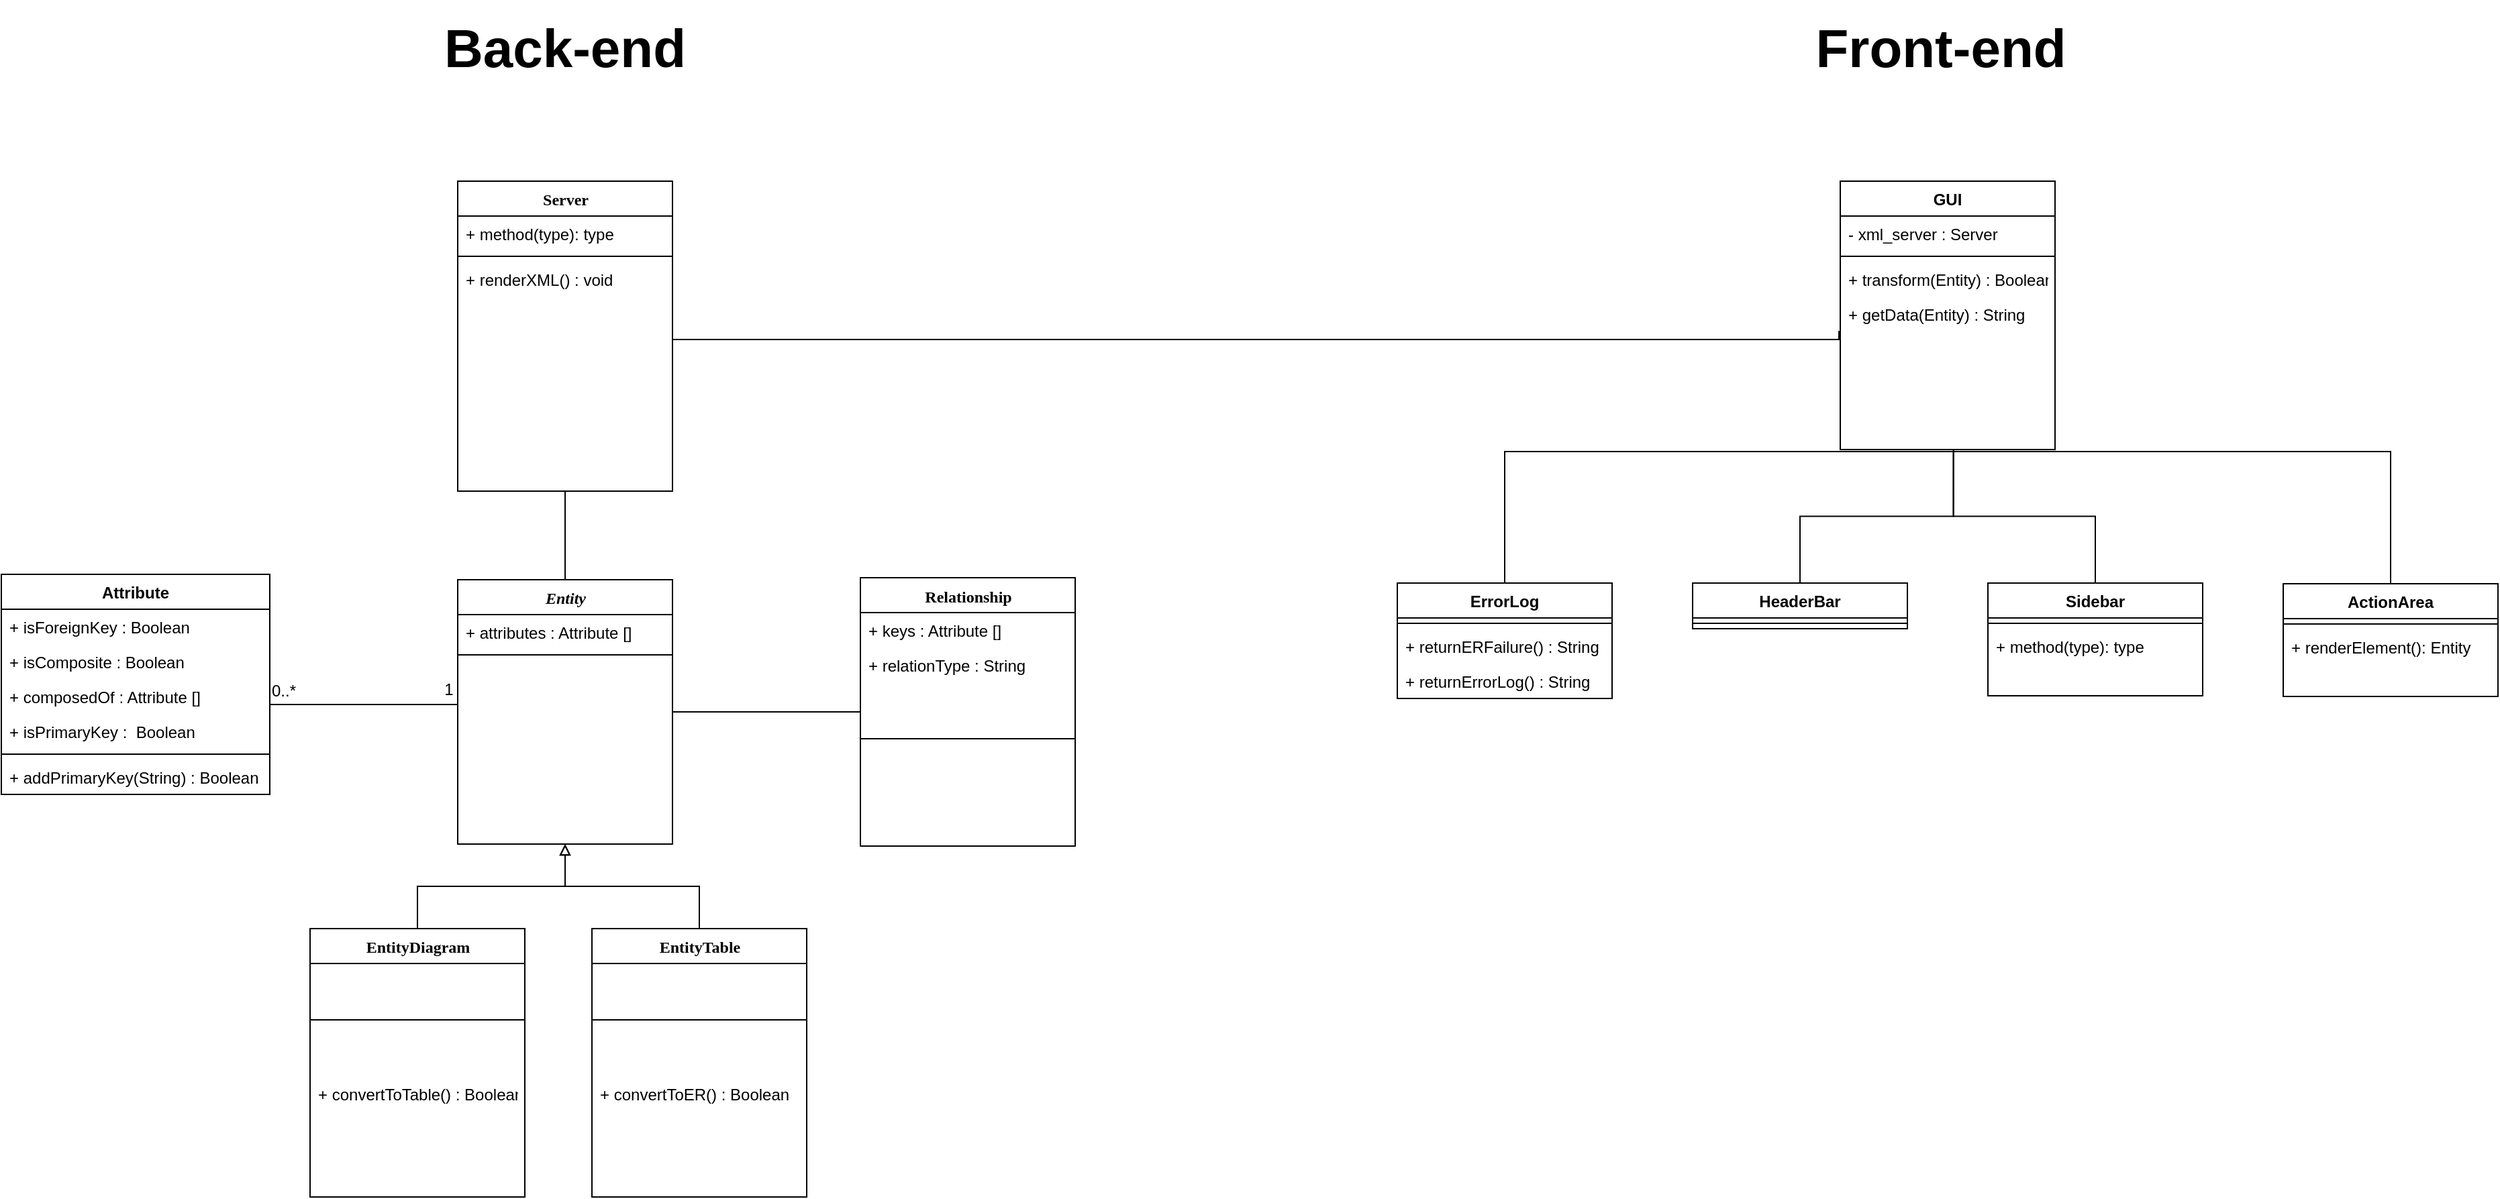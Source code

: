 <mxfile version="11.0.9" type="onedrive"><diagram name="Page-1" id="9f46799a-70d6-7492-0946-bef42562c5a5"><mxGraphModel dx="1018" dy="1516" grid="1" gridSize="10" guides="1" tooltips="1" connect="1" arrows="1" fold="1" page="1" pageScale="1" pageWidth="1100" pageHeight="850" background="#ffffff" math="0" shadow="0"><root><mxCell id="0"/><mxCell id="1" parent="0"/><mxCell id="dt0L9snkuRaRGIjira_k-44" style="edgeStyle=orthogonalEdgeStyle;rounded=0;orthogonalLoop=1;jettySize=auto;html=1;entryX=-0.006;entryY=0.225;entryDx=0;entryDy=0;entryPerimeter=0;endArrow=none;endFill=0;" parent="1" source="78961159f06e98e8-17" target="dt0L9snkuRaRGIjira_k-17" edge="1"><mxGeometry relative="1" as="geometry"><Array as="points"><mxPoint x="630" y="148"/><mxPoint x="630" y="148"/></Array></mxGeometry></mxCell><mxCell id="78961159f06e98e8-17" value="Server" style="swimlane;html=1;fontStyle=1;align=center;verticalAlign=top;childLayout=stackLayout;horizontal=1;startSize=26;horizontalStack=0;resizeParent=1;resizeLast=0;collapsible=1;marginBottom=0;swimlaneFillColor=#ffffff;rounded=0;shadow=0;comic=0;labelBackgroundColor=none;strokeColor=#000000;strokeWidth=1;fillColor=none;fontFamily=Verdana;fontSize=12;fontColor=#000000;" parent="1" vertex="1"><mxGeometry x="440" y="30" width="160" height="231" as="geometry"/></mxCell><mxCell id="78961159f06e98e8-27" value="+ method(type): type" style="text;html=1;strokeColor=none;fillColor=none;align=left;verticalAlign=top;spacingLeft=4;spacingRight=4;whiteSpace=wrap;overflow=hidden;rotatable=0;points=[[0,0.5],[1,0.5]];portConstraint=eastwest;" parent="78961159f06e98e8-17" vertex="1"><mxGeometry y="26" width="160" height="26" as="geometry"/></mxCell><mxCell id="78961159f06e98e8-19" value="" style="line;html=1;strokeWidth=1;fillColor=none;align=left;verticalAlign=middle;spacingTop=-1;spacingLeft=3;spacingRight=3;rotatable=0;labelPosition=right;points=[];portConstraint=eastwest;" parent="78961159f06e98e8-17" vertex="1"><mxGeometry y="52" width="160" height="8" as="geometry"/></mxCell><mxCell id="78961159f06e98e8-24" value="+ renderXML() : void" style="text;html=1;strokeColor=none;fillColor=none;align=left;verticalAlign=top;spacingLeft=4;spacingRight=4;whiteSpace=wrap;overflow=hidden;rotatable=0;points=[[0,0.5],[1,0.5]];portConstraint=eastwest;" parent="78961159f06e98e8-17" vertex="1"><mxGeometry y="60" width="160" height="26" as="geometry"/></mxCell><mxCell id="dt0L9snkuRaRGIjira_k-43" style="edgeStyle=orthogonalEdgeStyle;rounded=0;orthogonalLoop=1;jettySize=auto;html=1;entryX=0.5;entryY=1;entryDx=0;entryDy=0;endArrow=none;endFill=0;" parent="1" source="78961159f06e98e8-43" target="78961159f06e98e8-17" edge="1"><mxGeometry relative="1" as="geometry"/></mxCell><mxCell id="dt0L9snkuRaRGIjira_k-60" style="edgeStyle=orthogonalEdgeStyle;rounded=0;orthogonalLoop=1;jettySize=auto;html=1;entryX=0;entryY=0.5;entryDx=0;entryDy=0;endArrow=none;endFill=0;fontSize=40;" parent="1" source="78961159f06e98e8-43" target="78961159f06e98e8-56" edge="1"><mxGeometry relative="1" as="geometry"/></mxCell><mxCell id="78961159f06e98e8-43" value="&lt;i&gt;Entity&lt;/i&gt;" style="swimlane;html=1;fontStyle=1;align=center;verticalAlign=top;childLayout=stackLayout;horizontal=1;startSize=26;horizontalStack=0;resizeParent=1;resizeLast=0;collapsible=1;marginBottom=0;swimlaneFillColor=#ffffff;rounded=0;shadow=0;comic=0;labelBackgroundColor=none;strokeColor=#000000;strokeWidth=1;fillColor=none;fontFamily=Verdana;fontSize=12;fontColor=#000000;" parent="1" vertex="1"><mxGeometry x="440" y="327" width="160" height="197" as="geometry"/></mxCell><mxCell id="78961159f06e98e8-44" value="+ attributes : Attribute []" style="text;html=1;strokeColor=none;fillColor=none;align=left;verticalAlign=top;spacingLeft=4;spacingRight=4;whiteSpace=wrap;overflow=hidden;rotatable=0;points=[[0,0.5],[1,0.5]];portConstraint=eastwest;" parent="78961159f06e98e8-43" vertex="1"><mxGeometry y="26" width="160" height="26" as="geometry"/></mxCell><mxCell id="78961159f06e98e8-51" value="" style="line;html=1;strokeWidth=1;fillColor=none;align=left;verticalAlign=middle;spacingTop=-1;spacingLeft=3;spacingRight=3;rotatable=0;labelPosition=right;points=[];portConstraint=eastwest;" parent="78961159f06e98e8-43" vertex="1"><mxGeometry y="52" width="160" height="8" as="geometry"/></mxCell><mxCell id="78961159f06e98e8-56" value="Relationship" style="swimlane;html=1;fontStyle=1;align=center;verticalAlign=top;childLayout=stackLayout;horizontal=1;startSize=26;horizontalStack=0;resizeParent=1;resizeLast=0;collapsible=1;marginBottom=0;swimlaneFillColor=#ffffff;rounded=0;shadow=0;comic=0;labelBackgroundColor=none;strokeColor=#000000;strokeWidth=1;fillColor=none;fontFamily=Verdana;fontSize=12;fontColor=#000000;" parent="1" vertex="1"><mxGeometry x="740" y="325.5" width="160" height="200" as="geometry"/></mxCell><mxCell id="dt0L9snkuRaRGIjira_k-56" value="+ keys : Attribute []" style="text;strokeColor=none;fillColor=none;align=left;verticalAlign=top;spacingLeft=4;spacingRight=4;overflow=hidden;rotatable=0;points=[[0,0.5],[1,0.5]];portConstraint=eastwest;" parent="78961159f06e98e8-56" vertex="1"><mxGeometry y="26" width="160" height="26" as="geometry"/></mxCell><mxCell id="dt0L9snkuRaRGIjira_k-57" value="+ relationType : String" style="text;strokeColor=none;fillColor=none;align=left;verticalAlign=top;spacingLeft=4;spacingRight=4;overflow=hidden;rotatable=0;points=[[0,0.5],[1,0.5]];portConstraint=eastwest;" parent="78961159f06e98e8-56" vertex="1"><mxGeometry y="52" width="160" height="26" as="geometry"/></mxCell><mxCell id="78961159f06e98e8-64" value="" style="line;html=1;strokeWidth=1;fillColor=none;align=left;verticalAlign=middle;spacingTop=-1;spacingLeft=3;spacingRight=3;rotatable=0;labelPosition=right;points=[];portConstraint=eastwest;" parent="78961159f06e98e8-56" vertex="1"><mxGeometry y="78" width="160" height="84" as="geometry"/></mxCell><mxCell id="dt0L9snkuRaRGIjira_k-14" value="GUI&#10;" style="swimlane;fontStyle=1;align=center;verticalAlign=top;childLayout=stackLayout;horizontal=1;startSize=26;horizontalStack=0;resizeParent=1;resizeParentMax=0;resizeLast=0;collapsible=1;marginBottom=0;" parent="1" vertex="1"><mxGeometry x="1470" y="30" width="160" height="200" as="geometry"/></mxCell><mxCell id="dt0L9snkuRaRGIjira_k-15" value="- xml_server : Server" style="text;strokeColor=none;fillColor=none;align=left;verticalAlign=top;spacingLeft=4;spacingRight=4;overflow=hidden;rotatable=0;points=[[0,0.5],[1,0.5]];portConstraint=eastwest;" parent="dt0L9snkuRaRGIjira_k-14" vertex="1"><mxGeometry y="26" width="160" height="26" as="geometry"/></mxCell><mxCell id="dt0L9snkuRaRGIjira_k-16" value="" style="line;strokeWidth=1;fillColor=none;align=left;verticalAlign=middle;spacingTop=-1;spacingLeft=3;spacingRight=3;rotatable=0;labelPosition=right;points=[];portConstraint=eastwest;" parent="dt0L9snkuRaRGIjira_k-14" vertex="1"><mxGeometry y="52" width="160" height="8" as="geometry"/></mxCell><mxCell id="dt0L9snkuRaRGIjira_k-20" value="+ transform(Entity) : Boolean" style="text;strokeColor=none;fillColor=none;align=left;verticalAlign=top;spacingLeft=4;spacingRight=4;overflow=hidden;rotatable=0;points=[[0,0.5],[1,0.5]];portConstraint=eastwest;" parent="dt0L9snkuRaRGIjira_k-14" vertex="1"><mxGeometry y="60" width="160" height="26" as="geometry"/></mxCell><mxCell id="dt0L9snkuRaRGIjira_k-17" value="+ getData(Entity) : String" style="text;strokeColor=none;fillColor=none;align=left;verticalAlign=top;spacingLeft=4;spacingRight=4;overflow=hidden;rotatable=0;points=[[0,0.5],[1,0.5]];portConstraint=eastwest;" parent="dt0L9snkuRaRGIjira_k-14" vertex="1"><mxGeometry y="86" width="160" height="114" as="geometry"/></mxCell><mxCell id="dt0L9snkuRaRGIjira_k-26" style="edgeStyle=orthogonalEdgeStyle;rounded=0;orthogonalLoop=1;jettySize=auto;html=1;entryX=0.5;entryY=1;entryDx=0;entryDy=0;endArrow=block;endFill=0;" parent="1" source="dt0L9snkuRaRGIjira_k-21" target="78961159f06e98e8-43" edge="1"><mxGeometry relative="1" as="geometry"/></mxCell><mxCell id="dt0L9snkuRaRGIjira_k-21" value="EntityDiagram" style="swimlane;html=1;fontStyle=1;align=center;verticalAlign=top;childLayout=stackLayout;horizontal=1;startSize=26;horizontalStack=0;resizeParent=1;resizeLast=0;collapsible=1;marginBottom=0;swimlaneFillColor=#ffffff;rounded=0;shadow=0;comic=0;labelBackgroundColor=none;strokeColor=#000000;strokeWidth=1;fillColor=none;fontFamily=Verdana;fontSize=12;fontColor=#000000;" parent="1" vertex="1"><mxGeometry x="330" y="587" width="160" height="200" as="geometry"/></mxCell><mxCell id="dt0L9snkuRaRGIjira_k-22" value="" style="line;html=1;strokeWidth=1;fillColor=none;align=left;verticalAlign=middle;spacingTop=-1;spacingLeft=3;spacingRight=3;rotatable=0;labelPosition=right;points=[];portConstraint=eastwest;" parent="dt0L9snkuRaRGIjira_k-21" vertex="1"><mxGeometry y="26" width="160" height="84" as="geometry"/></mxCell><mxCell id="dt0L9snkuRaRGIjira_k-28" value="+ convertToTable() : Boolean" style="text;strokeColor=none;fillColor=none;align=left;verticalAlign=top;spacingLeft=4;spacingRight=4;overflow=hidden;rotatable=0;points=[[0,0.5],[1,0.5]];portConstraint=eastwest;" parent="dt0L9snkuRaRGIjira_k-21" vertex="1"><mxGeometry y="110" width="160" height="26" as="geometry"/></mxCell><mxCell id="dt0L9snkuRaRGIjira_k-25" style="edgeStyle=orthogonalEdgeStyle;rounded=0;orthogonalLoop=1;jettySize=auto;html=1;entryX=0.5;entryY=1;entryDx=0;entryDy=0;endArrow=block;endFill=0;" parent="1" source="dt0L9snkuRaRGIjira_k-23" target="78961159f06e98e8-43" edge="1"><mxGeometry relative="1" as="geometry"/></mxCell><mxCell id="dt0L9snkuRaRGIjira_k-23" value="EntityTable" style="swimlane;html=1;fontStyle=1;align=center;verticalAlign=top;childLayout=stackLayout;horizontal=1;startSize=26;horizontalStack=0;resizeParent=1;resizeLast=0;collapsible=1;marginBottom=0;swimlaneFillColor=#ffffff;rounded=0;shadow=0;comic=0;labelBackgroundColor=none;strokeColor=#000000;strokeWidth=1;fillColor=none;fontFamily=Verdana;fontSize=12;fontColor=#000000;" parent="1" vertex="1"><mxGeometry x="540" y="587" width="160" height="200" as="geometry"/></mxCell><mxCell id="dt0L9snkuRaRGIjira_k-24" value="" style="line;html=1;strokeWidth=1;fillColor=none;align=left;verticalAlign=middle;spacingTop=-1;spacingLeft=3;spacingRight=3;rotatable=0;labelPosition=right;points=[];portConstraint=eastwest;" parent="dt0L9snkuRaRGIjira_k-23" vertex="1"><mxGeometry y="26" width="160" height="84" as="geometry"/></mxCell><mxCell id="dt0L9snkuRaRGIjira_k-29" value="+ convertToER() : Boolean" style="text;strokeColor=none;fillColor=none;align=left;verticalAlign=top;spacingLeft=4;spacingRight=4;overflow=hidden;rotatable=0;points=[[0,0.5],[1,0.5]];portConstraint=eastwest;" parent="dt0L9snkuRaRGIjira_k-23" vertex="1"><mxGeometry y="110" width="160" height="26" as="geometry"/></mxCell><mxCell id="dt0L9snkuRaRGIjira_k-40" style="edgeStyle=orthogonalEdgeStyle;rounded=0;orthogonalLoop=1;jettySize=auto;html=1;entryX=0;entryY=0.5;entryDx=0;entryDy=0;endArrow=none;endFill=0;" parent="1" source="dt0L9snkuRaRGIjira_k-34" target="78961159f06e98e8-43" edge="1"><mxGeometry relative="1" as="geometry"><Array as="points"><mxPoint x="440" y="420"/></Array></mxGeometry></mxCell><mxCell id="dt0L9snkuRaRGIjira_k-41" value="0..*" style="text;html=1;resizable=0;points=[];align=center;verticalAlign=middle;labelBackgroundColor=#ffffff;" parent="dt0L9snkuRaRGIjira_k-40" vertex="1" connectable="0"><mxGeometry x="0.957" y="-131" relative="1" as="geometry"><mxPoint x="1" y="-13" as="offset"/></mxGeometry></mxCell><mxCell id="dt0L9snkuRaRGIjira_k-42" value="1" style="text;html=1;resizable=0;points=[];align=center;verticalAlign=middle;labelBackgroundColor=#ffffff;" parent="dt0L9snkuRaRGIjira_k-40" vertex="1" connectable="0"><mxGeometry x="0.688" y="3" relative="1" as="geometry"><mxPoint x="10" y="-8" as="offset"/></mxGeometry></mxCell><mxCell id="dt0L9snkuRaRGIjira_k-34" value="Attribute" style="swimlane;fontStyle=1;align=center;verticalAlign=top;childLayout=stackLayout;horizontal=1;startSize=26;horizontalStack=0;resizeParent=1;resizeParentMax=0;resizeLast=0;collapsible=1;marginBottom=0;" parent="1" vertex="1"><mxGeometry x="100" y="323" width="200" height="164" as="geometry"/></mxCell><mxCell id="dt0L9snkuRaRGIjira_k-39" value="+ isForeignKey : Boolean" style="text;strokeColor=none;fillColor=none;align=left;verticalAlign=top;spacingLeft=4;spacingRight=4;overflow=hidden;rotatable=0;points=[[0,0.5],[1,0.5]];portConstraint=eastwest;" parent="dt0L9snkuRaRGIjira_k-34" vertex="1"><mxGeometry y="26" width="200" height="26" as="geometry"/></mxCell><mxCell id="dt0L9snkuRaRGIjira_k-45" value="+ isComposite : Boolean" style="text;strokeColor=none;fillColor=none;align=left;verticalAlign=top;spacingLeft=4;spacingRight=4;overflow=hidden;rotatable=0;points=[[0,0.5],[1,0.5]];portConstraint=eastwest;" parent="dt0L9snkuRaRGIjira_k-34" vertex="1"><mxGeometry y="52" width="200" height="26" as="geometry"/></mxCell><mxCell id="dt0L9snkuRaRGIjira_k-46" value="+ composedOf : Attribute []" style="text;strokeColor=none;fillColor=none;align=left;verticalAlign=top;spacingLeft=4;spacingRight=4;overflow=hidden;rotatable=0;points=[[0,0.5],[1,0.5]];portConstraint=eastwest;" parent="dt0L9snkuRaRGIjira_k-34" vertex="1"><mxGeometry y="78" width="200" height="26" as="geometry"/></mxCell><mxCell id="dt0L9snkuRaRGIjira_k-35" value="+ isPrimaryKey :  Boolean" style="text;strokeColor=none;fillColor=none;align=left;verticalAlign=top;spacingLeft=4;spacingRight=4;overflow=hidden;rotatable=0;points=[[0,0.5],[1,0.5]];portConstraint=eastwest;" parent="dt0L9snkuRaRGIjira_k-34" vertex="1"><mxGeometry y="104" width="200" height="26" as="geometry"/></mxCell><mxCell id="dt0L9snkuRaRGIjira_k-36" value="" style="line;strokeWidth=1;fillColor=none;align=left;verticalAlign=middle;spacingTop=-1;spacingLeft=3;spacingRight=3;rotatable=0;labelPosition=right;points=[];portConstraint=eastwest;" parent="dt0L9snkuRaRGIjira_k-34" vertex="1"><mxGeometry y="130" width="200" height="8" as="geometry"/></mxCell><mxCell id="dt0L9snkuRaRGIjira_k-38" value="+ addPrimaryKey(String) : Boolean" style="text;strokeColor=none;fillColor=none;align=left;verticalAlign=top;spacingLeft=4;spacingRight=4;overflow=hidden;rotatable=0;points=[[0,0.5],[1,0.5]];portConstraint=eastwest;" parent="dt0L9snkuRaRGIjira_k-34" vertex="1"><mxGeometry y="138" width="200" height="26" as="geometry"/></mxCell><mxCell id="dt0L9snkuRaRGIjira_k-58" value="Back-end" style="text;html=1;strokeColor=none;fillColor=none;align=center;verticalAlign=middle;whiteSpace=wrap;rounded=0;fontStyle=1;fontSize=40;" parent="1" vertex="1"><mxGeometry x="325" y="-105" width="390" height="70" as="geometry"/></mxCell><mxCell id="dt0L9snkuRaRGIjira_k-59" value="Front-end" style="text;html=1;strokeColor=none;fillColor=none;align=center;verticalAlign=middle;whiteSpace=wrap;rounded=0;fontStyle=1;fontSize=40;" parent="1" vertex="1"><mxGeometry x="1350" y="-105" width="390" height="70" as="geometry"/></mxCell><mxCell id="dt0L9snkuRaRGIjira_k-84" style="edgeStyle=orthogonalEdgeStyle;rounded=0;orthogonalLoop=1;jettySize=auto;html=1;entryX=0.521;entryY=1.013;entryDx=0;entryDy=0;entryPerimeter=0;endArrow=none;endFill=0;fontSize=12;" parent="1" source="dt0L9snkuRaRGIjira_k-61" target="dt0L9snkuRaRGIjira_k-17" edge="1"><mxGeometry relative="1" as="geometry"/></mxCell><mxCell id="dt0L9snkuRaRGIjira_k-61" value="ErrorLog" style="swimlane;fontStyle=1;align=center;verticalAlign=top;childLayout=stackLayout;horizontal=1;startSize=26;horizontalStack=0;resizeParent=1;resizeParentMax=0;resizeLast=0;collapsible=1;marginBottom=0;fontSize=12;" parent="1" vertex="1"><mxGeometry x="1140" y="329.5" width="160" height="86" as="geometry"/></mxCell><mxCell id="dt0L9snkuRaRGIjira_k-63" value="" style="line;strokeWidth=1;fillColor=none;align=left;verticalAlign=middle;spacingTop=-1;spacingLeft=3;spacingRight=3;rotatable=0;labelPosition=right;points=[];portConstraint=eastwest;" parent="dt0L9snkuRaRGIjira_k-61" vertex="1"><mxGeometry y="26" width="160" height="8" as="geometry"/></mxCell><mxCell id="G1kDITAAzWRb5IjqrHRI-2" value="+ returnERFailure() : String" style="text;strokeColor=none;fillColor=none;align=left;verticalAlign=top;spacingLeft=4;spacingRight=4;overflow=hidden;rotatable=0;points=[[0,0.5],[1,0.5]];portConstraint=eastwest;" vertex="1" parent="dt0L9snkuRaRGIjira_k-61"><mxGeometry y="34" width="160" height="26" as="geometry"/></mxCell><mxCell id="dt0L9snkuRaRGIjira_k-64" value="+ returnErrorLog() : String" style="text;strokeColor=none;fillColor=none;align=left;verticalAlign=top;spacingLeft=4;spacingRight=4;overflow=hidden;rotatable=0;points=[[0,0.5],[1,0.5]];portConstraint=eastwest;" parent="dt0L9snkuRaRGIjira_k-61" vertex="1"><mxGeometry y="60" width="160" height="26" as="geometry"/></mxCell><mxCell id="dt0L9snkuRaRGIjira_k-82" style="edgeStyle=orthogonalEdgeStyle;rounded=0;orthogonalLoop=1;jettySize=auto;html=1;entryX=0.527;entryY=1.004;entryDx=0;entryDy=0;entryPerimeter=0;endArrow=none;endFill=0;fontSize=12;" parent="1" source="dt0L9snkuRaRGIjira_k-66" target="dt0L9snkuRaRGIjira_k-17" edge="1"><mxGeometry relative="1" as="geometry"/></mxCell><mxCell id="dt0L9snkuRaRGIjira_k-66" value="Sidebar" style="swimlane;fontStyle=1;align=center;verticalAlign=top;childLayout=stackLayout;horizontal=1;startSize=26;horizontalStack=0;resizeParent=1;resizeParentMax=0;resizeLast=0;collapsible=1;marginBottom=0;fontSize=12;" parent="1" vertex="1"><mxGeometry x="1580" y="329.5" width="160" height="84" as="geometry"/></mxCell><mxCell id="dt0L9snkuRaRGIjira_k-68" value="" style="line;strokeWidth=1;fillColor=none;align=left;verticalAlign=middle;spacingTop=-1;spacingLeft=3;spacingRight=3;rotatable=0;labelPosition=right;points=[];portConstraint=eastwest;" parent="dt0L9snkuRaRGIjira_k-66" vertex="1"><mxGeometry y="26" width="160" height="8" as="geometry"/></mxCell><mxCell id="dt0L9snkuRaRGIjira_k-69" value="+ method(type): type" style="text;strokeColor=none;fillColor=none;align=left;verticalAlign=top;spacingLeft=4;spacingRight=4;overflow=hidden;rotatable=0;points=[[0,0.5],[1,0.5]];portConstraint=eastwest;" parent="dt0L9snkuRaRGIjira_k-66" vertex="1"><mxGeometry y="34" width="160" height="50" as="geometry"/></mxCell><mxCell id="dt0L9snkuRaRGIjira_k-81" style="edgeStyle=orthogonalEdgeStyle;rounded=0;orthogonalLoop=1;jettySize=auto;html=1;entryX=0.521;entryY=1.013;entryDx=0;entryDy=0;entryPerimeter=0;endArrow=none;endFill=0;fontSize=12;" parent="1" source="dt0L9snkuRaRGIjira_k-72" target="dt0L9snkuRaRGIjira_k-17" edge="1"><mxGeometry relative="1" as="geometry"/></mxCell><mxCell id="dt0L9snkuRaRGIjira_k-72" value="ActionArea&#10;" style="swimlane;fontStyle=1;align=center;verticalAlign=top;childLayout=stackLayout;horizontal=1;startSize=26;horizontalStack=0;resizeParent=1;resizeParentMax=0;resizeLast=0;collapsible=1;marginBottom=0;fontSize=12;" parent="1" vertex="1"><mxGeometry x="1800" y="330" width="160" height="84" as="geometry"/></mxCell><mxCell id="dt0L9snkuRaRGIjira_k-74" value="" style="line;strokeWidth=1;fillColor=none;align=left;verticalAlign=middle;spacingTop=-1;spacingLeft=3;spacingRight=3;rotatable=0;labelPosition=right;points=[];portConstraint=eastwest;" parent="dt0L9snkuRaRGIjira_k-72" vertex="1"><mxGeometry y="26" width="160" height="8" as="geometry"/></mxCell><mxCell id="dt0L9snkuRaRGIjira_k-75" value="+ renderElement(): Entity&#10;" style="text;strokeColor=none;fillColor=none;align=left;verticalAlign=top;spacingLeft=4;spacingRight=4;overflow=hidden;rotatable=0;points=[[0,0.5],[1,0.5]];portConstraint=eastwest;" parent="dt0L9snkuRaRGIjira_k-72" vertex="1"><mxGeometry y="34" width="160" height="50" as="geometry"/></mxCell><mxCell id="dt0L9snkuRaRGIjira_k-83" style="edgeStyle=orthogonalEdgeStyle;rounded=0;orthogonalLoop=1;jettySize=auto;html=1;entryX=0.527;entryY=1.004;entryDx=0;entryDy=0;entryPerimeter=0;endArrow=none;endFill=0;fontSize=12;" parent="1" source="dt0L9snkuRaRGIjira_k-76" target="dt0L9snkuRaRGIjira_k-17" edge="1"><mxGeometry relative="1" as="geometry"/></mxCell><mxCell id="dt0L9snkuRaRGIjira_k-76" value="HeaderBar&#10;" style="swimlane;fontStyle=1;align=center;verticalAlign=top;childLayout=stackLayout;horizontal=1;startSize=26;horizontalStack=0;resizeParent=1;resizeParentMax=0;resizeLast=0;collapsible=1;marginBottom=0;fontSize=12;" parent="1" vertex="1"><mxGeometry x="1360" y="329.5" width="160" height="34" as="geometry"/></mxCell><mxCell id="dt0L9snkuRaRGIjira_k-78" value="" style="line;strokeWidth=1;fillColor=none;align=left;verticalAlign=middle;spacingTop=-1;spacingLeft=3;spacingRight=3;rotatable=0;labelPosition=right;points=[];portConstraint=eastwest;" parent="dt0L9snkuRaRGIjira_k-76" vertex="1"><mxGeometry y="26" width="160" height="8" as="geometry"/></mxCell></root></mxGraphModel></diagram></mxfile>